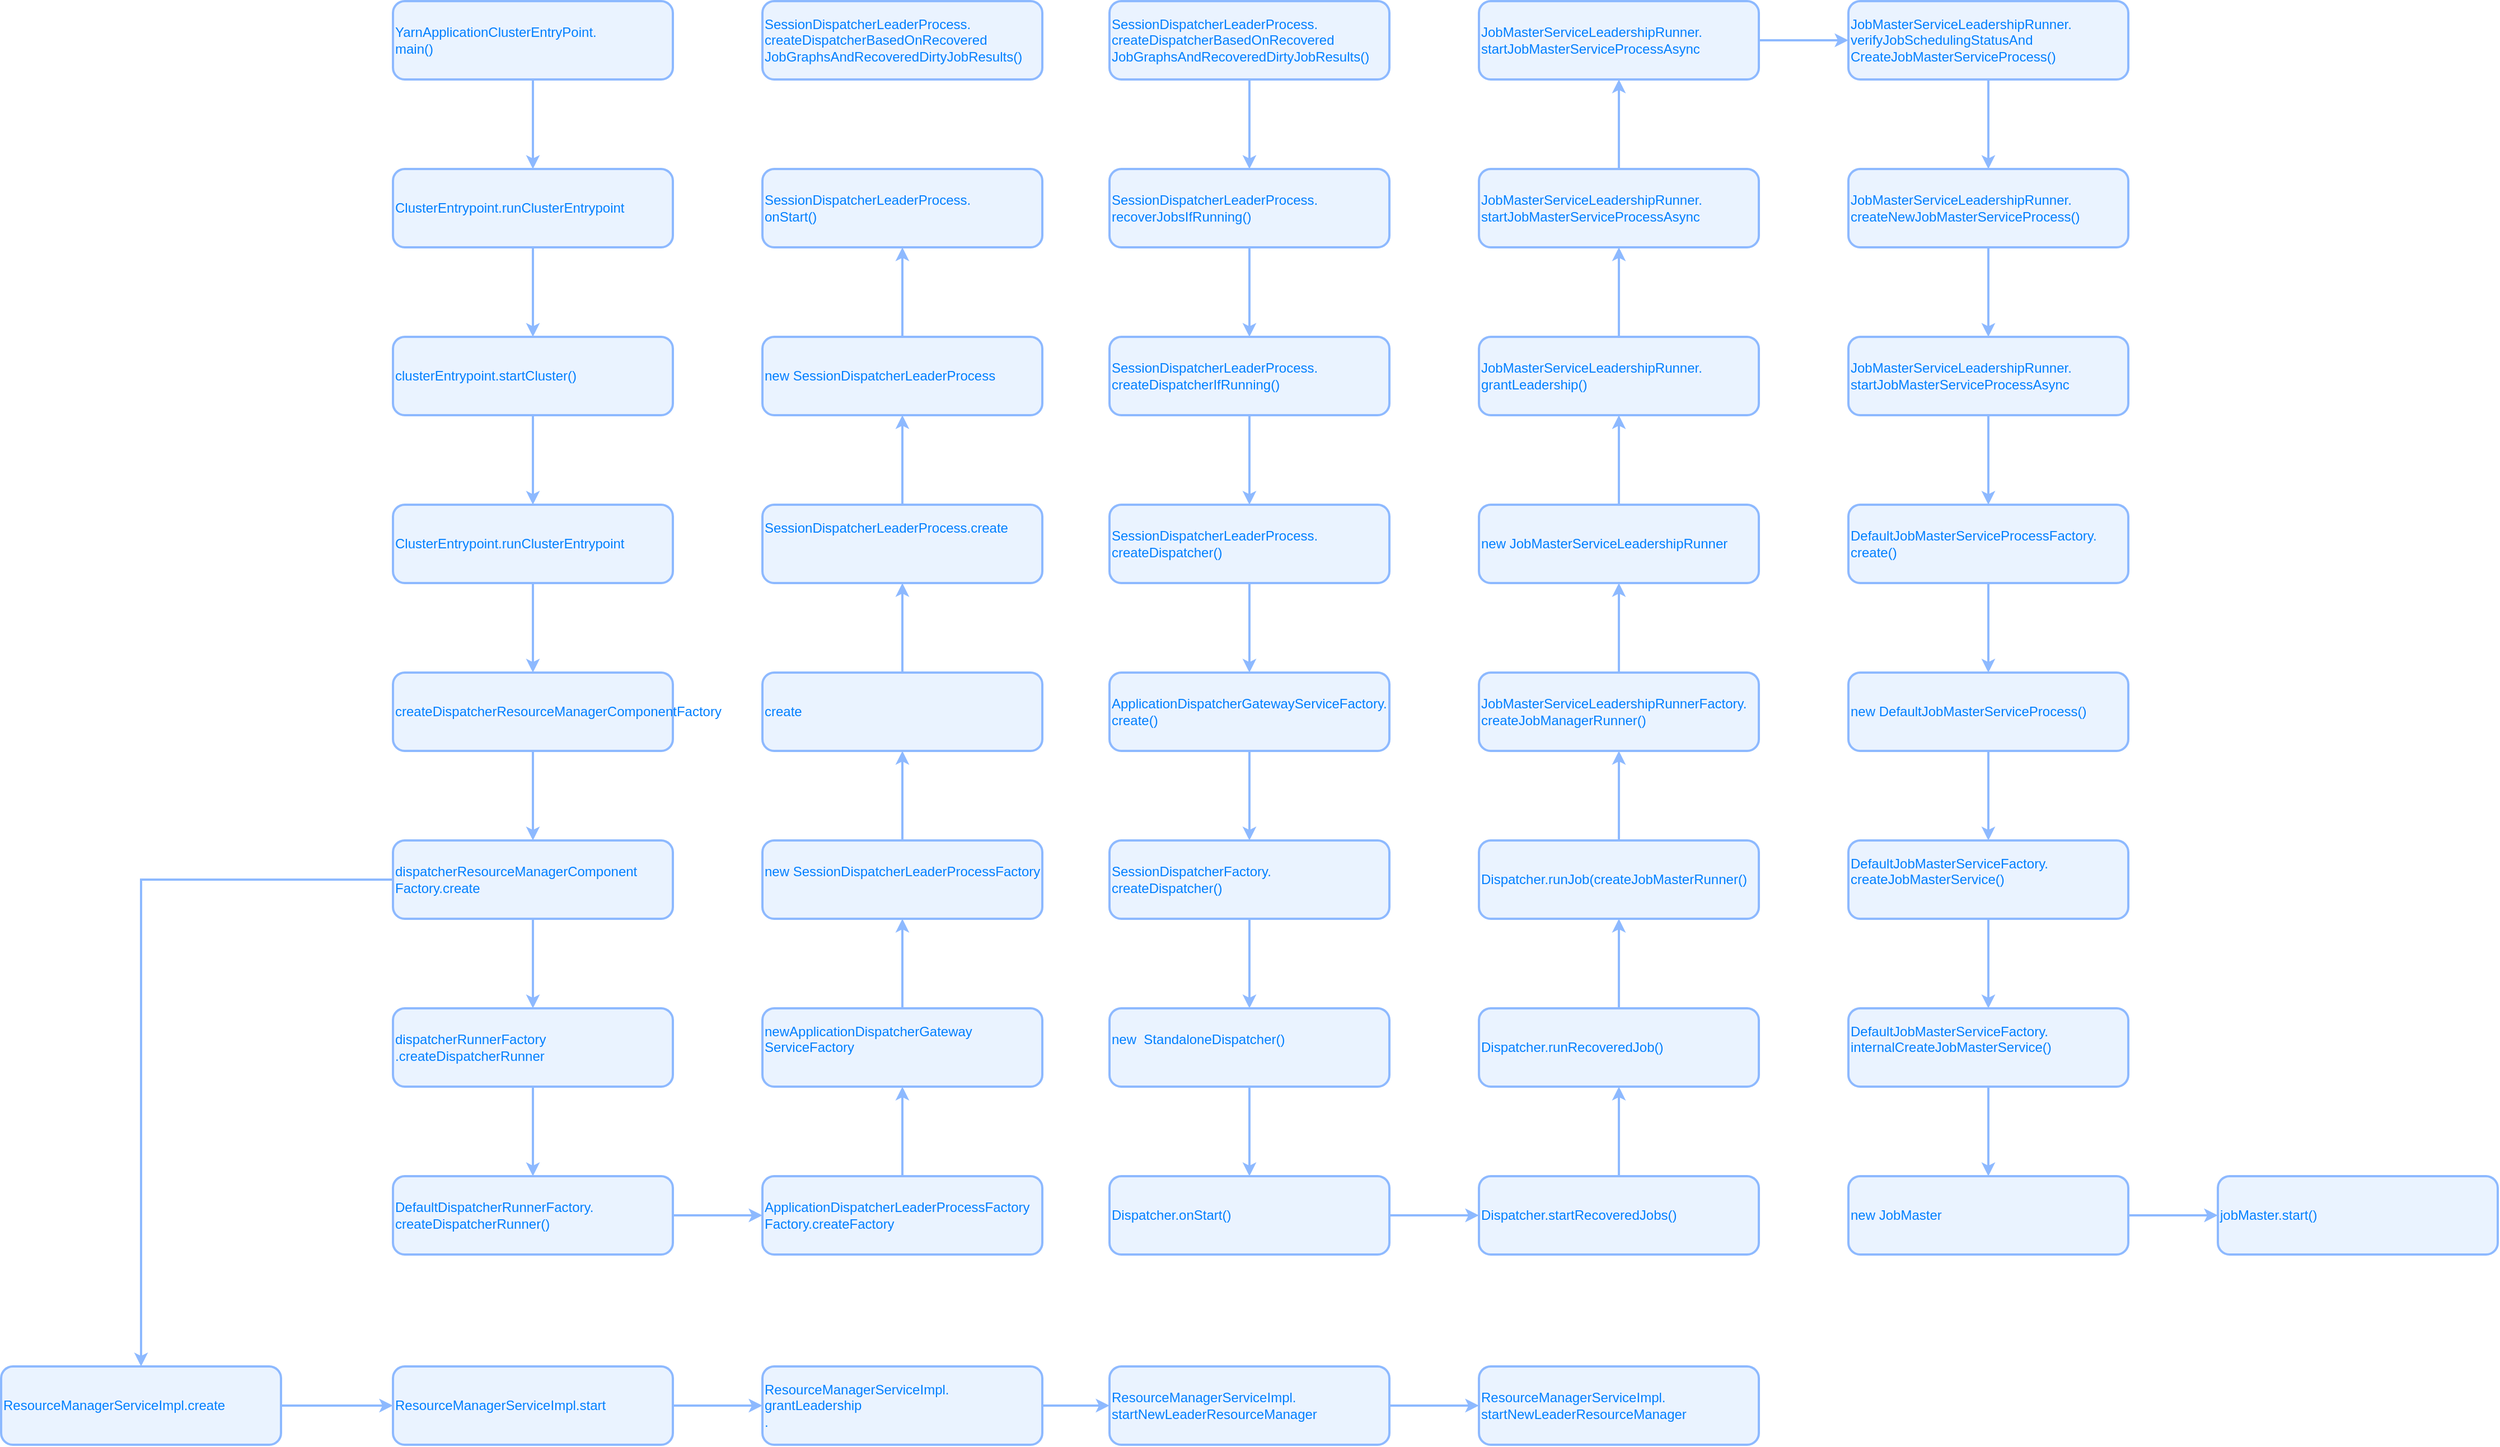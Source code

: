 <mxfile version="20.2.4" type="github">
  <diagram id="C5RBs43oDa-KdzZeNtuy" name="Page-1">
    <mxGraphModel dx="3327" dy="845" grid="0" gridSize="10" guides="1" tooltips="1" connect="1" arrows="1" fold="1" page="1" pageScale="1" pageWidth="827" pageHeight="1169" math="0" shadow="0">
      <root>
        <mxCell id="WIyWlLk6GJQsqaUBKTNV-0" />
        <mxCell id="WIyWlLk6GJQsqaUBKTNV-1" parent="WIyWlLk6GJQsqaUBKTNV-0" />
        <mxCell id="B7HNf2a2jgd1WP8cKd5H-3" value="" style="edgeStyle=orthogonalEdgeStyle;rounded=0;orthogonalLoop=1;jettySize=auto;html=1;fontColor=#007FFF;strokeColor=#8DB9FF;strokeWidth=2;" parent="WIyWlLk6GJQsqaUBKTNV-1" source="B7HNf2a2jgd1WP8cKd5H-0" target="B7HNf2a2jgd1WP8cKd5H-2" edge="1">
          <mxGeometry relative="1" as="geometry" />
        </mxCell>
        <mxCell id="B7HNf2a2jgd1WP8cKd5H-0" value="&lt;font color=&quot;#007fff&quot;&gt;SessionDispatcherLeaderProcess.&lt;br&gt;createDispatcherBasedOnRecovered&lt;br&gt;JobGraphsAndRecoveredDirtyJobResults()&lt;/font&gt;" style="rounded=1;whiteSpace=wrap;html=1;align=left;fillColor=#EAF3FF;strokeColor=#8DB9FF;strokeWidth=2;" parent="WIyWlLk6GJQsqaUBKTNV-1" vertex="1">
          <mxGeometry x="120" y="60" width="250" height="70" as="geometry" />
        </mxCell>
        <mxCell id="B7HNf2a2jgd1WP8cKd5H-6" value="" style="edgeStyle=orthogonalEdgeStyle;rounded=0;orthogonalLoop=1;jettySize=auto;html=1;fontColor=#FFFFFF;strokeColor=#8DB9FF;strokeWidth=2;" parent="WIyWlLk6GJQsqaUBKTNV-1" source="B7HNf2a2jgd1WP8cKd5H-2" target="B7HNf2a2jgd1WP8cKd5H-5" edge="1">
          <mxGeometry relative="1" as="geometry" />
        </mxCell>
        <mxCell id="B7HNf2a2jgd1WP8cKd5H-2" value="&lt;font color=&quot;#007fff&quot;&gt;SessionDispatcherLeaderProcess.&lt;br&gt;recoverJobsIfRunning()&lt;br&gt;&lt;/font&gt;" style="rounded=1;whiteSpace=wrap;html=1;align=left;fillColor=#EAF3FF;strokeColor=#8DB9FF;strokeWidth=2;" parent="WIyWlLk6GJQsqaUBKTNV-1" vertex="1">
          <mxGeometry x="120" y="210" width="250" height="70" as="geometry" />
        </mxCell>
        <mxCell id="B7HNf2a2jgd1WP8cKd5H-8" value="" style="edgeStyle=orthogonalEdgeStyle;rounded=0;orthogonalLoop=1;jettySize=auto;html=1;fontColor=#FFFFFF;strokeColor=#8DB9FF;strokeWidth=2;" parent="WIyWlLk6GJQsqaUBKTNV-1" source="B7HNf2a2jgd1WP8cKd5H-5" target="B7HNf2a2jgd1WP8cKd5H-7" edge="1">
          <mxGeometry relative="1" as="geometry" />
        </mxCell>
        <mxCell id="B7HNf2a2jgd1WP8cKd5H-5" value="&lt;font color=&quot;#007fff&quot;&gt;SessionDispatcherLeaderProcess.&lt;br&gt;createDispatcherIfRunning()&lt;br&gt;&lt;/font&gt;" style="rounded=1;whiteSpace=wrap;html=1;align=left;fillColor=#EAF3FF;strokeColor=#8DB9FF;strokeWidth=2;" parent="WIyWlLk6GJQsqaUBKTNV-1" vertex="1">
          <mxGeometry x="120" y="360" width="250" height="70" as="geometry" />
        </mxCell>
        <mxCell id="B7HNf2a2jgd1WP8cKd5H-10" value="" style="edgeStyle=orthogonalEdgeStyle;rounded=0;orthogonalLoop=1;jettySize=auto;html=1;fontColor=#FFFFFF;strokeColor=#8DB9FF;strokeWidth=2;" parent="WIyWlLk6GJQsqaUBKTNV-1" source="B7HNf2a2jgd1WP8cKd5H-7" target="B7HNf2a2jgd1WP8cKd5H-9" edge="1">
          <mxGeometry relative="1" as="geometry" />
        </mxCell>
        <mxCell id="B7HNf2a2jgd1WP8cKd5H-7" value="&lt;font color=&quot;#007fff&quot;&gt;SessionDispatcherLeaderProcess.&lt;br&gt;createDispatcher()&lt;br&gt;&lt;/font&gt;" style="rounded=1;whiteSpace=wrap;html=1;align=left;fillColor=#EAF3FF;strokeColor=#8DB9FF;strokeWidth=2;" parent="WIyWlLk6GJQsqaUBKTNV-1" vertex="1">
          <mxGeometry x="120" y="510" width="250" height="70" as="geometry" />
        </mxCell>
        <mxCell id="B7HNf2a2jgd1WP8cKd5H-12" value="" style="edgeStyle=orthogonalEdgeStyle;rounded=0;orthogonalLoop=1;jettySize=auto;html=1;fontColor=#FFFFFF;strokeColor=#8DB9FF;strokeWidth=2;" parent="WIyWlLk6GJQsqaUBKTNV-1" source="B7HNf2a2jgd1WP8cKd5H-9" target="B7HNf2a2jgd1WP8cKd5H-11" edge="1">
          <mxGeometry relative="1" as="geometry" />
        </mxCell>
        <mxCell id="B7HNf2a2jgd1WP8cKd5H-9" value="&lt;font color=&quot;#007fff&quot;&gt;ApplicationDispatcherGatewayServiceFactory.&lt;br&gt;create()&lt;br&gt;&lt;/font&gt;" style="rounded=1;whiteSpace=wrap;html=1;align=left;fillColor=#EAF3FF;strokeColor=#8DB9FF;strokeWidth=2;" parent="WIyWlLk6GJQsqaUBKTNV-1" vertex="1">
          <mxGeometry x="120" y="660" width="250" height="70" as="geometry" />
        </mxCell>
        <mxCell id="B7HNf2a2jgd1WP8cKd5H-14" value="" style="edgeStyle=orthogonalEdgeStyle;rounded=0;orthogonalLoop=1;jettySize=auto;html=1;fontColor=#FFFFFF;strokeColor=#8DB9FF;strokeWidth=2;" parent="WIyWlLk6GJQsqaUBKTNV-1" source="B7HNf2a2jgd1WP8cKd5H-11" target="B7HNf2a2jgd1WP8cKd5H-13" edge="1">
          <mxGeometry relative="1" as="geometry" />
        </mxCell>
        <mxCell id="B7HNf2a2jgd1WP8cKd5H-11" value="&lt;font color=&quot;#007fff&quot;&gt;SessionDispatcherFactory.&lt;br&gt;createDispatcher()&lt;br&gt;&lt;/font&gt;" style="rounded=1;whiteSpace=wrap;html=1;align=left;fillColor=#EAF3FF;strokeColor=#8DB9FF;strokeWidth=2;" parent="WIyWlLk6GJQsqaUBKTNV-1" vertex="1">
          <mxGeometry x="120" y="810" width="250" height="70" as="geometry" />
        </mxCell>
        <mxCell id="B7HNf2a2jgd1WP8cKd5H-16" value="" style="edgeStyle=orthogonalEdgeStyle;rounded=0;orthogonalLoop=1;jettySize=auto;html=1;fontColor=#FFFFFF;strokeColor=#8DB9FF;strokeWidth=2;" parent="WIyWlLk6GJQsqaUBKTNV-1" source="B7HNf2a2jgd1WP8cKd5H-13" target="B7HNf2a2jgd1WP8cKd5H-15" edge="1">
          <mxGeometry relative="1" as="geometry" />
        </mxCell>
        <mxCell id="B7HNf2a2jgd1WP8cKd5H-13" value="&lt;font color=&quot;#007fff&quot;&gt;new&amp;nbsp; StandaloneDispatcher()&lt;br&gt;&amp;nbsp;&lt;br&gt;&lt;/font&gt;" style="rounded=1;whiteSpace=wrap;html=1;align=left;fillColor=#EAF3FF;strokeColor=#8DB9FF;strokeWidth=2;" parent="WIyWlLk6GJQsqaUBKTNV-1" vertex="1">
          <mxGeometry x="120" y="960" width="250" height="70" as="geometry" />
        </mxCell>
        <mxCell id="B7HNf2a2jgd1WP8cKd5H-18" value="" style="edgeStyle=orthogonalEdgeStyle;rounded=0;orthogonalLoop=1;jettySize=auto;html=1;fontColor=#FFFFFF;strokeColor=#8DB9FF;strokeWidth=2;" parent="WIyWlLk6GJQsqaUBKTNV-1" source="B7HNf2a2jgd1WP8cKd5H-15" target="B7HNf2a2jgd1WP8cKd5H-17" edge="1">
          <mxGeometry relative="1" as="geometry" />
        </mxCell>
        <mxCell id="B7HNf2a2jgd1WP8cKd5H-15" value="&lt;font color=&quot;#007fff&quot;&gt;Dispatcher.onStart()&lt;br&gt;&lt;/font&gt;" style="rounded=1;whiteSpace=wrap;html=1;align=left;fillColor=#EAF3FF;strokeColor=#8DB9FF;strokeWidth=2;" parent="WIyWlLk6GJQsqaUBKTNV-1" vertex="1">
          <mxGeometry x="120" y="1110" width="250" height="70" as="geometry" />
        </mxCell>
        <mxCell id="B7HNf2a2jgd1WP8cKd5H-20" value="" style="edgeStyle=orthogonalEdgeStyle;rounded=0;orthogonalLoop=1;jettySize=auto;html=1;fontColor=#FFFFFF;strokeColor=#8DB9FF;strokeWidth=2;" parent="WIyWlLk6GJQsqaUBKTNV-1" source="B7HNf2a2jgd1WP8cKd5H-17" target="B7HNf2a2jgd1WP8cKd5H-19" edge="1">
          <mxGeometry relative="1" as="geometry" />
        </mxCell>
        <mxCell id="B7HNf2a2jgd1WP8cKd5H-17" value="&lt;font color=&quot;#007fff&quot;&gt;Dispatcher.startRecoveredJobs()&lt;br&gt;&lt;/font&gt;" style="rounded=1;whiteSpace=wrap;html=1;align=left;fillColor=#EAF3FF;strokeColor=#8DB9FF;strokeWidth=2;" parent="WIyWlLk6GJQsqaUBKTNV-1" vertex="1">
          <mxGeometry x="450" y="1110" width="250" height="70" as="geometry" />
        </mxCell>
        <mxCell id="B7HNf2a2jgd1WP8cKd5H-22" value="" style="edgeStyle=orthogonalEdgeStyle;rounded=0;orthogonalLoop=1;jettySize=auto;html=1;fontColor=#FFFFFF;strokeColor=#8DB9FF;strokeWidth=2;" parent="WIyWlLk6GJQsqaUBKTNV-1" source="B7HNf2a2jgd1WP8cKd5H-19" target="B7HNf2a2jgd1WP8cKd5H-21" edge="1">
          <mxGeometry relative="1" as="geometry" />
        </mxCell>
        <mxCell id="B7HNf2a2jgd1WP8cKd5H-19" value="&lt;font color=&quot;#007fff&quot;&gt;Dispatcher.runRecoveredJob()&lt;br&gt;&lt;/font&gt;" style="rounded=1;whiteSpace=wrap;html=1;align=left;fillColor=#EAF3FF;strokeColor=#8DB9FF;strokeWidth=2;" parent="WIyWlLk6GJQsqaUBKTNV-1" vertex="1">
          <mxGeometry x="450" y="960" width="250" height="70" as="geometry" />
        </mxCell>
        <mxCell id="B7HNf2a2jgd1WP8cKd5H-24" value="" style="edgeStyle=orthogonalEdgeStyle;rounded=0;orthogonalLoop=1;jettySize=auto;html=1;fontColor=#FFFFFF;strokeColor=#8DB9FF;strokeWidth=2;" parent="WIyWlLk6GJQsqaUBKTNV-1" source="B7HNf2a2jgd1WP8cKd5H-21" target="B7HNf2a2jgd1WP8cKd5H-23" edge="1">
          <mxGeometry relative="1" as="geometry" />
        </mxCell>
        <mxCell id="B7HNf2a2jgd1WP8cKd5H-21" value="&lt;font color=&quot;#007fff&quot;&gt;Dispatcher.runJob(createJobMasterRunner()&lt;br&gt;&lt;/font&gt;" style="rounded=1;whiteSpace=wrap;html=1;align=left;fillColor=#EAF3FF;strokeColor=#8DB9FF;strokeWidth=2;" parent="WIyWlLk6GJQsqaUBKTNV-1" vertex="1">
          <mxGeometry x="450" y="810" width="250" height="70" as="geometry" />
        </mxCell>
        <mxCell id="B7HNf2a2jgd1WP8cKd5H-26" value="" style="edgeStyle=orthogonalEdgeStyle;rounded=0;orthogonalLoop=1;jettySize=auto;html=1;fontColor=#FFFFFF;strokeColor=#8DB9FF;strokeWidth=2;" parent="WIyWlLk6GJQsqaUBKTNV-1" source="B7HNf2a2jgd1WP8cKd5H-23" target="B7HNf2a2jgd1WP8cKd5H-25" edge="1">
          <mxGeometry relative="1" as="geometry" />
        </mxCell>
        <mxCell id="B7HNf2a2jgd1WP8cKd5H-23" value="&lt;font color=&quot;#007fff&quot;&gt;JobMasterServiceLeadershipRunnerFactory.&lt;br&gt;createJobManagerRunner()&lt;br&gt;&lt;/font&gt;" style="rounded=1;whiteSpace=wrap;html=1;align=left;fillColor=#EAF3FF;strokeColor=#8DB9FF;strokeWidth=2;" parent="WIyWlLk6GJQsqaUBKTNV-1" vertex="1">
          <mxGeometry x="450" y="660" width="250" height="70" as="geometry" />
        </mxCell>
        <mxCell id="B7HNf2a2jgd1WP8cKd5H-28" value="" style="edgeStyle=orthogonalEdgeStyle;rounded=0;orthogonalLoop=1;jettySize=auto;html=1;fontColor=#FFFFFF;strokeColor=#8DB9FF;strokeWidth=2;" parent="WIyWlLk6GJQsqaUBKTNV-1" source="B7HNf2a2jgd1WP8cKd5H-25" target="B7HNf2a2jgd1WP8cKd5H-27" edge="1">
          <mxGeometry relative="1" as="geometry" />
        </mxCell>
        <mxCell id="B7HNf2a2jgd1WP8cKd5H-25" value="&lt;font color=&quot;#007fff&quot;&gt;new JobMasterServiceLeadershipRunner&lt;br&gt;&lt;/font&gt;" style="rounded=1;whiteSpace=wrap;html=1;align=left;fillColor=#EAF3FF;strokeColor=#8DB9FF;strokeWidth=2;" parent="WIyWlLk6GJQsqaUBKTNV-1" vertex="1">
          <mxGeometry x="450" y="510" width="250" height="70" as="geometry" />
        </mxCell>
        <mxCell id="B7HNf2a2jgd1WP8cKd5H-30" value="" style="edgeStyle=orthogonalEdgeStyle;rounded=0;orthogonalLoop=1;jettySize=auto;html=1;fontColor=#FFFFFF;strokeColor=#8DB9FF;strokeWidth=2;" parent="WIyWlLk6GJQsqaUBKTNV-1" source="B7HNf2a2jgd1WP8cKd5H-27" target="B7HNf2a2jgd1WP8cKd5H-29" edge="1">
          <mxGeometry relative="1" as="geometry" />
        </mxCell>
        <mxCell id="B7HNf2a2jgd1WP8cKd5H-27" value="&lt;font color=&quot;#007fff&quot;&gt;JobMasterServiceLeadershipRunner.&lt;br&gt;grantLeadership()&lt;br&gt;&lt;/font&gt;" style="rounded=1;whiteSpace=wrap;html=1;align=left;fillColor=#EAF3FF;strokeColor=#8DB9FF;strokeWidth=2;" parent="WIyWlLk6GJQsqaUBKTNV-1" vertex="1">
          <mxGeometry x="450" y="360" width="250" height="70" as="geometry" />
        </mxCell>
        <mxCell id="B7HNf2a2jgd1WP8cKd5H-32" value="" style="edgeStyle=orthogonalEdgeStyle;rounded=0;orthogonalLoop=1;jettySize=auto;html=1;fontColor=#FFFFFF;strokeColor=#8DB9FF;strokeWidth=2;" parent="WIyWlLk6GJQsqaUBKTNV-1" source="B7HNf2a2jgd1WP8cKd5H-29" target="B7HNf2a2jgd1WP8cKd5H-31" edge="1">
          <mxGeometry relative="1" as="geometry" />
        </mxCell>
        <mxCell id="B7HNf2a2jgd1WP8cKd5H-29" value="&lt;font color=&quot;#007fff&quot;&gt;&lt;br&gt;JobMasterServiceLeadershipRunner.&lt;br&gt;startJobMasterServiceProcessAsync&lt;br&gt;&lt;br&gt;&lt;/font&gt;" style="rounded=1;whiteSpace=wrap;html=1;align=left;fillColor=#EAF3FF;strokeColor=#8DB9FF;strokeWidth=2;" parent="WIyWlLk6GJQsqaUBKTNV-1" vertex="1">
          <mxGeometry x="450" y="210" width="250" height="70" as="geometry" />
        </mxCell>
        <mxCell id="B7HNf2a2jgd1WP8cKd5H-34" value="" style="edgeStyle=orthogonalEdgeStyle;rounded=0;orthogonalLoop=1;jettySize=auto;html=1;fontColor=#FFFFFF;strokeColor=#8DB9FF;strokeWidth=2;" parent="WIyWlLk6GJQsqaUBKTNV-1" source="B7HNf2a2jgd1WP8cKd5H-31" target="B7HNf2a2jgd1WP8cKd5H-33" edge="1">
          <mxGeometry relative="1" as="geometry" />
        </mxCell>
        <mxCell id="B7HNf2a2jgd1WP8cKd5H-31" value="&lt;font color=&quot;#007fff&quot;&gt;&lt;br&gt;JobMasterServiceLeadershipRunner.&lt;br&gt;startJobMasterServiceProcessAsync&lt;br&gt;&lt;br&gt;&lt;/font&gt;" style="rounded=1;whiteSpace=wrap;html=1;align=left;fillColor=#EAF3FF;strokeColor=#8DB9FF;strokeWidth=2;" parent="WIyWlLk6GJQsqaUBKTNV-1" vertex="1">
          <mxGeometry x="450" y="60" width="250" height="70" as="geometry" />
        </mxCell>
        <mxCell id="B7HNf2a2jgd1WP8cKd5H-36" value="" style="edgeStyle=orthogonalEdgeStyle;rounded=0;orthogonalLoop=1;jettySize=auto;html=1;fontColor=#FFFFFF;strokeColor=#8DB9FF;strokeWidth=2;" parent="WIyWlLk6GJQsqaUBKTNV-1" source="B7HNf2a2jgd1WP8cKd5H-33" target="B7HNf2a2jgd1WP8cKd5H-35" edge="1">
          <mxGeometry relative="1" as="geometry" />
        </mxCell>
        <mxCell id="B7HNf2a2jgd1WP8cKd5H-33" value="&lt;font color=&quot;#007fff&quot;&gt;&lt;br&gt;JobMasterServiceLeadershipRunner.&lt;br&gt;verifyJobSchedulingStatusAnd&lt;br&gt;CreateJobMasterServiceProcess()&lt;br&gt;&lt;br&gt;&lt;/font&gt;" style="rounded=1;whiteSpace=wrap;html=1;align=left;fillColor=#EAF3FF;strokeColor=#8DB9FF;strokeWidth=2;" parent="WIyWlLk6GJQsqaUBKTNV-1" vertex="1">
          <mxGeometry x="780" y="60" width="250" height="70" as="geometry" />
        </mxCell>
        <mxCell id="B7HNf2a2jgd1WP8cKd5H-38" value="" style="edgeStyle=orthogonalEdgeStyle;rounded=0;orthogonalLoop=1;jettySize=auto;html=1;fontColor=#FFFFFF;strokeColor=#8DB9FF;strokeWidth=2;" parent="WIyWlLk6GJQsqaUBKTNV-1" source="B7HNf2a2jgd1WP8cKd5H-35" target="B7HNf2a2jgd1WP8cKd5H-37" edge="1">
          <mxGeometry relative="1" as="geometry" />
        </mxCell>
        <mxCell id="B7HNf2a2jgd1WP8cKd5H-35" value="&lt;font color=&quot;#007fff&quot;&gt;JobMasterServiceLeadershipRunner.&lt;br&gt;createNewJobMasterServiceProcess()&lt;br&gt;&lt;/font&gt;" style="rounded=1;whiteSpace=wrap;html=1;align=left;fillColor=#EAF3FF;strokeColor=#8DB9FF;strokeWidth=2;" parent="WIyWlLk6GJQsqaUBKTNV-1" vertex="1">
          <mxGeometry x="780" y="210" width="250" height="70" as="geometry" />
        </mxCell>
        <mxCell id="B7HNf2a2jgd1WP8cKd5H-40" value="" style="edgeStyle=orthogonalEdgeStyle;rounded=0;orthogonalLoop=1;jettySize=auto;html=1;fontColor=#FFFFFF;strokeColor=#8DB9FF;strokeWidth=2;" parent="WIyWlLk6GJQsqaUBKTNV-1" source="B7HNf2a2jgd1WP8cKd5H-37" target="B7HNf2a2jgd1WP8cKd5H-39" edge="1">
          <mxGeometry relative="1" as="geometry" />
        </mxCell>
        <mxCell id="B7HNf2a2jgd1WP8cKd5H-37" value="&lt;font color=&quot;#007fff&quot;&gt;&lt;br&gt;JobMasterServiceLeadershipRunner.&lt;br&gt;startJobMasterServiceProcessAsync&lt;br&gt;&lt;br&gt;&lt;/font&gt;" style="rounded=1;whiteSpace=wrap;html=1;align=left;fillColor=#EAF3FF;strokeColor=#8DB9FF;strokeWidth=2;" parent="WIyWlLk6GJQsqaUBKTNV-1" vertex="1">
          <mxGeometry x="780" y="360" width="250" height="70" as="geometry" />
        </mxCell>
        <mxCell id="B7HNf2a2jgd1WP8cKd5H-42" value="" style="edgeStyle=orthogonalEdgeStyle;rounded=0;orthogonalLoop=1;jettySize=auto;html=1;fontColor=#FFFFFF;strokeColor=#8DB9FF;strokeWidth=2;" parent="WIyWlLk6GJQsqaUBKTNV-1" source="B7HNf2a2jgd1WP8cKd5H-39" target="B7HNf2a2jgd1WP8cKd5H-41" edge="1">
          <mxGeometry relative="1" as="geometry" />
        </mxCell>
        <mxCell id="B7HNf2a2jgd1WP8cKd5H-39" value="&lt;font color=&quot;#007fff&quot;&gt;&lt;br&gt;DefaultJobMasterServiceProcessFactory.&lt;br&gt;create()&lt;br&gt;&lt;br&gt;&lt;/font&gt;" style="rounded=1;whiteSpace=wrap;html=1;align=left;fillColor=#EAF3FF;strokeColor=#8DB9FF;strokeWidth=2;" parent="WIyWlLk6GJQsqaUBKTNV-1" vertex="1">
          <mxGeometry x="780" y="510" width="250" height="70" as="geometry" />
        </mxCell>
        <mxCell id="B7HNf2a2jgd1WP8cKd5H-44" value="" style="edgeStyle=orthogonalEdgeStyle;rounded=0;orthogonalLoop=1;jettySize=auto;html=1;fontColor=#FFFFFF;strokeColor=#8DB9FF;strokeWidth=2;" parent="WIyWlLk6GJQsqaUBKTNV-1" source="B7HNf2a2jgd1WP8cKd5H-41" target="B7HNf2a2jgd1WP8cKd5H-43" edge="1">
          <mxGeometry relative="1" as="geometry" />
        </mxCell>
        <mxCell id="B7HNf2a2jgd1WP8cKd5H-41" value="&lt;font color=&quot;#007fff&quot;&gt;new DefaultJobMasterServiceProcess()&lt;br&gt;&lt;/font&gt;" style="rounded=1;whiteSpace=wrap;html=1;align=left;fillColor=#EAF3FF;strokeColor=#8DB9FF;strokeWidth=2;" parent="WIyWlLk6GJQsqaUBKTNV-1" vertex="1">
          <mxGeometry x="780" y="660" width="250" height="70" as="geometry" />
        </mxCell>
        <mxCell id="B7HNf2a2jgd1WP8cKd5H-46" value="" style="edgeStyle=orthogonalEdgeStyle;rounded=0;orthogonalLoop=1;jettySize=auto;html=1;fontColor=#FFFFFF;strokeColor=#8DB9FF;strokeWidth=2;" parent="WIyWlLk6GJQsqaUBKTNV-1" source="B7HNf2a2jgd1WP8cKd5H-43" target="B7HNf2a2jgd1WP8cKd5H-45" edge="1">
          <mxGeometry relative="1" as="geometry" />
        </mxCell>
        <mxCell id="B7HNf2a2jgd1WP8cKd5H-43" value="&lt;font color=&quot;#007fff&quot;&gt;DefaultJobMasterServiceFactory.&lt;br&gt;createJobMasterService()&lt;br&gt;&lt;br&gt;&lt;/font&gt;" style="rounded=1;whiteSpace=wrap;html=1;align=left;fillColor=#EAF3FF;strokeColor=#8DB9FF;strokeWidth=2;" parent="WIyWlLk6GJQsqaUBKTNV-1" vertex="1">
          <mxGeometry x="780" y="810" width="250" height="70" as="geometry" />
        </mxCell>
        <mxCell id="B7HNf2a2jgd1WP8cKd5H-48" value="" style="edgeStyle=orthogonalEdgeStyle;rounded=0;orthogonalLoop=1;jettySize=auto;html=1;fontColor=#FFFFFF;strokeColor=#8DB9FF;strokeWidth=2;" parent="WIyWlLk6GJQsqaUBKTNV-1" source="B7HNf2a2jgd1WP8cKd5H-45" target="B7HNf2a2jgd1WP8cKd5H-47" edge="1">
          <mxGeometry relative="1" as="geometry" />
        </mxCell>
        <mxCell id="B7HNf2a2jgd1WP8cKd5H-45" value="&lt;font color=&quot;#007fff&quot;&gt;DefaultJobMasterServiceFactory.&lt;br&gt;internalCreateJobMasterService()&lt;br&gt;&lt;br&gt;&lt;/font&gt;" style="rounded=1;whiteSpace=wrap;html=1;align=left;fillColor=#EAF3FF;strokeColor=#8DB9FF;strokeWidth=2;" parent="WIyWlLk6GJQsqaUBKTNV-1" vertex="1">
          <mxGeometry x="780" y="960" width="250" height="70" as="geometry" />
        </mxCell>
        <mxCell id="B7HNf2a2jgd1WP8cKd5H-50" value="" style="edgeStyle=orthogonalEdgeStyle;rounded=0;orthogonalLoop=1;jettySize=auto;html=1;fontColor=#FFFFFF;strokeColor=#8DB9FF;strokeWidth=2;" parent="WIyWlLk6GJQsqaUBKTNV-1" source="B7HNf2a2jgd1WP8cKd5H-47" target="B7HNf2a2jgd1WP8cKd5H-49" edge="1">
          <mxGeometry relative="1" as="geometry" />
        </mxCell>
        <mxCell id="B7HNf2a2jgd1WP8cKd5H-47" value="&lt;font color=&quot;#007fff&quot;&gt;new JobMaster&lt;br&gt;&lt;/font&gt;" style="rounded=1;whiteSpace=wrap;html=1;align=left;fillColor=#EAF3FF;strokeColor=#8DB9FF;strokeWidth=2;" parent="WIyWlLk6GJQsqaUBKTNV-1" vertex="1">
          <mxGeometry x="780" y="1110" width="250" height="70" as="geometry" />
        </mxCell>
        <mxCell id="B7HNf2a2jgd1WP8cKd5H-49" value="&lt;font color=&quot;#007fff&quot;&gt;jobMaster.start()&lt;br&gt;&lt;/font&gt;" style="rounded=1;whiteSpace=wrap;html=1;align=left;fillColor=#EAF3FF;strokeColor=#8DB9FF;strokeWidth=2;" parent="WIyWlLk6GJQsqaUBKTNV-1" vertex="1">
          <mxGeometry x="1110" y="1110" width="250" height="70" as="geometry" />
        </mxCell>
        <mxCell id="B7HNf2a2jgd1WP8cKd5H-51" value="&lt;font color=&quot;#007fff&quot;&gt;SessionDispatcherLeaderProcess.&lt;br&gt;createDispatcherBasedOnRecovered&lt;br&gt;JobGraphsAndRecoveredDirtyJobResults()&lt;/font&gt;" style="rounded=1;whiteSpace=wrap;html=1;align=left;fillColor=#EAF3FF;strokeColor=#8DB9FF;strokeWidth=2;" parent="WIyWlLk6GJQsqaUBKTNV-1" vertex="1">
          <mxGeometry x="-190" y="60" width="250" height="70" as="geometry" />
        </mxCell>
        <mxCell id="B7HNf2a2jgd1WP8cKd5H-55" value="" style="edgeStyle=orthogonalEdgeStyle;rounded=0;orthogonalLoop=1;jettySize=auto;html=1;fontColor=#FFFFFF;strokeColor=#8DB9FF;strokeWidth=2;" parent="WIyWlLk6GJQsqaUBKTNV-1" source="B7HNf2a2jgd1WP8cKd5H-52" target="B7HNf2a2jgd1WP8cKd5H-54" edge="1">
          <mxGeometry relative="1" as="geometry" />
        </mxCell>
        <mxCell id="B7HNf2a2jgd1WP8cKd5H-52" value="&lt;font color=&quot;#007fff&quot;&gt;YarnApplicationClusterEntryPoint.&lt;br&gt;main()&lt;br&gt;&lt;/font&gt;" style="rounded=1;whiteSpace=wrap;html=1;align=left;fillColor=#EAF3FF;strokeColor=#8DB9FF;strokeWidth=2;" parent="WIyWlLk6GJQsqaUBKTNV-1" vertex="1">
          <mxGeometry x="-520" y="60" width="250" height="70" as="geometry" />
        </mxCell>
        <mxCell id="B7HNf2a2jgd1WP8cKd5H-57" value="" style="edgeStyle=orthogonalEdgeStyle;rounded=0;orthogonalLoop=1;jettySize=auto;html=1;fontColor=#FFFFFF;strokeColor=#8DB9FF;strokeWidth=2;" parent="WIyWlLk6GJQsqaUBKTNV-1" source="B7HNf2a2jgd1WP8cKd5H-54" target="B7HNf2a2jgd1WP8cKd5H-56" edge="1">
          <mxGeometry relative="1" as="geometry" />
        </mxCell>
        <mxCell id="B7HNf2a2jgd1WP8cKd5H-54" value="&lt;font color=&quot;#007fff&quot;&gt;ClusterEntrypoint.runClusterEntrypoint&lt;br&gt;&lt;/font&gt;" style="rounded=1;whiteSpace=wrap;html=1;align=left;fillColor=#EAF3FF;strokeColor=#8DB9FF;strokeWidth=2;" parent="WIyWlLk6GJQsqaUBKTNV-1" vertex="1">
          <mxGeometry x="-520" y="210" width="250" height="70" as="geometry" />
        </mxCell>
        <mxCell id="B7HNf2a2jgd1WP8cKd5H-59" value="" style="edgeStyle=orthogonalEdgeStyle;rounded=0;orthogonalLoop=1;jettySize=auto;html=1;fontColor=#FFFFFF;strokeColor=#8DB9FF;strokeWidth=2;" parent="WIyWlLk6GJQsqaUBKTNV-1" source="B7HNf2a2jgd1WP8cKd5H-56" target="B7HNf2a2jgd1WP8cKd5H-58" edge="1">
          <mxGeometry relative="1" as="geometry" />
        </mxCell>
        <mxCell id="B7HNf2a2jgd1WP8cKd5H-56" value="&lt;font color=&quot;#007fff&quot;&gt;clusterEntrypoint.startCluster()&lt;br&gt;&lt;/font&gt;" style="rounded=1;whiteSpace=wrap;html=1;align=left;fillColor=#EAF3FF;strokeColor=#8DB9FF;strokeWidth=2;" parent="WIyWlLk6GJQsqaUBKTNV-1" vertex="1">
          <mxGeometry x="-520" y="360" width="250" height="70" as="geometry" />
        </mxCell>
        <mxCell id="yZr3j9HksX1TUkm4nSlX-1" style="edgeStyle=orthogonalEdgeStyle;shape=connector;rounded=0;orthogonalLoop=1;jettySize=auto;html=1;exitX=0.5;exitY=1;exitDx=0;exitDy=0;entryX=0.5;entryY=0;entryDx=0;entryDy=0;labelBackgroundColor=default;fontFamily=Helvetica;fontSize=11;fontColor=#FFFFFF;endArrow=classic;strokeColor=#8DB9FF;strokeWidth=2;" edge="1" parent="WIyWlLk6GJQsqaUBKTNV-1" source="B7HNf2a2jgd1WP8cKd5H-58" target="B7HNf2a2jgd1WP8cKd5H-60">
          <mxGeometry relative="1" as="geometry" />
        </mxCell>
        <mxCell id="B7HNf2a2jgd1WP8cKd5H-58" value="&lt;font color=&quot;#007fff&quot;&gt;ClusterEntrypoint.runClusterEntrypoint&lt;br&gt;&lt;/font&gt;" style="rounded=1;whiteSpace=wrap;html=1;align=left;fillColor=#EAF3FF;strokeColor=#8DB9FF;strokeWidth=2;" parent="WIyWlLk6GJQsqaUBKTNV-1" vertex="1">
          <mxGeometry x="-520" y="510" width="250" height="70" as="geometry" />
        </mxCell>
        <mxCell id="B7HNf2a2jgd1WP8cKd5H-63" value="" style="edgeStyle=orthogonalEdgeStyle;rounded=0;orthogonalLoop=1;jettySize=auto;html=1;fontColor=#FFFFFF;strokeColor=#8DB9FF;strokeWidth=2;" parent="WIyWlLk6GJQsqaUBKTNV-1" source="B7HNf2a2jgd1WP8cKd5H-60" target="B7HNf2a2jgd1WP8cKd5H-62" edge="1">
          <mxGeometry relative="1" as="geometry" />
        </mxCell>
        <mxCell id="B7HNf2a2jgd1WP8cKd5H-60" value="&lt;font color=&quot;#007fff&quot;&gt;createDispatcherResourceManagerComponentFactory&lt;br&gt;&lt;/font&gt;" style="rounded=1;whiteSpace=wrap;html=1;align=left;fillColor=#EAF3FF;strokeColor=#8DB9FF;strokeWidth=2;" parent="WIyWlLk6GJQsqaUBKTNV-1" vertex="1">
          <mxGeometry x="-520" y="660" width="250" height="70" as="geometry" />
        </mxCell>
        <mxCell id="B7HNf2a2jgd1WP8cKd5H-65" value="" style="edgeStyle=orthogonalEdgeStyle;rounded=0;orthogonalLoop=1;jettySize=auto;html=1;fontColor=#FFFFFF;strokeColor=#8DB9FF;strokeWidth=2;" parent="WIyWlLk6GJQsqaUBKTNV-1" source="B7HNf2a2jgd1WP8cKd5H-62" target="B7HNf2a2jgd1WP8cKd5H-64" edge="1">
          <mxGeometry relative="1" as="geometry" />
        </mxCell>
        <mxCell id="B7HNf2a2jgd1WP8cKd5H-83" value="" style="edgeStyle=orthogonalEdgeStyle;rounded=0;orthogonalLoop=1;jettySize=auto;html=1;fontColor=#FFFFFF;strokeColor=#8DB9FF;strokeWidth=2;" parent="WIyWlLk6GJQsqaUBKTNV-1" source="B7HNf2a2jgd1WP8cKd5H-62" target="B7HNf2a2jgd1WP8cKd5H-82" edge="1">
          <mxGeometry relative="1" as="geometry" />
        </mxCell>
        <mxCell id="B7HNf2a2jgd1WP8cKd5H-62" value="&lt;font color=&quot;#007fff&quot;&gt;dispatcherResourceManagerComponent&lt;br&gt;Factory.create&lt;br&gt;&lt;/font&gt;" style="rounded=1;whiteSpace=wrap;html=1;align=left;fillColor=#EAF3FF;strokeColor=#8DB9FF;strokeWidth=2;" parent="WIyWlLk6GJQsqaUBKTNV-1" vertex="1">
          <mxGeometry x="-520" y="810" width="250" height="70" as="geometry" />
        </mxCell>
        <mxCell id="B7HNf2a2jgd1WP8cKd5H-67" value="" style="edgeStyle=orthogonalEdgeStyle;rounded=0;orthogonalLoop=1;jettySize=auto;html=1;fontColor=#FFFFFF;strokeColor=#8DB9FF;strokeWidth=2;" parent="WIyWlLk6GJQsqaUBKTNV-1" source="B7HNf2a2jgd1WP8cKd5H-64" target="B7HNf2a2jgd1WP8cKd5H-66" edge="1">
          <mxGeometry relative="1" as="geometry" />
        </mxCell>
        <mxCell id="B7HNf2a2jgd1WP8cKd5H-64" value="&lt;font color=&quot;#007fff&quot;&gt;dispatcherRunnerFactory&lt;br&gt;.createDispatcherRunner&lt;br&gt;&lt;/font&gt;" style="rounded=1;whiteSpace=wrap;html=1;align=left;fillColor=#EAF3FF;strokeColor=#8DB9FF;strokeWidth=2;" parent="WIyWlLk6GJQsqaUBKTNV-1" vertex="1">
          <mxGeometry x="-520" y="960" width="250" height="70" as="geometry" />
        </mxCell>
        <mxCell id="B7HNf2a2jgd1WP8cKd5H-69" value="" style="edgeStyle=orthogonalEdgeStyle;rounded=0;orthogonalLoop=1;jettySize=auto;html=1;fontColor=#FFFFFF;strokeColor=#8DB9FF;strokeWidth=2;" parent="WIyWlLk6GJQsqaUBKTNV-1" source="B7HNf2a2jgd1WP8cKd5H-66" target="B7HNf2a2jgd1WP8cKd5H-68" edge="1">
          <mxGeometry relative="1" as="geometry" />
        </mxCell>
        <mxCell id="B7HNf2a2jgd1WP8cKd5H-66" value="&lt;font color=&quot;#007fff&quot;&gt;DefaultDispatcherRunnerFactory.&lt;br&gt;createDispatcherRunner()&lt;br&gt;&lt;/font&gt;" style="rounded=1;whiteSpace=wrap;html=1;align=left;fillColor=#EAF3FF;strokeColor=#8DB9FF;strokeWidth=2;" parent="WIyWlLk6GJQsqaUBKTNV-1" vertex="1">
          <mxGeometry x="-520" y="1110" width="250" height="70" as="geometry" />
        </mxCell>
        <mxCell id="B7HNf2a2jgd1WP8cKd5H-71" value="" style="edgeStyle=orthogonalEdgeStyle;rounded=0;orthogonalLoop=1;jettySize=auto;html=1;fontColor=#FFFFFF;strokeColor=#8DB9FF;strokeWidth=2;" parent="WIyWlLk6GJQsqaUBKTNV-1" source="B7HNf2a2jgd1WP8cKd5H-68" target="B7HNf2a2jgd1WP8cKd5H-70" edge="1">
          <mxGeometry relative="1" as="geometry" />
        </mxCell>
        <mxCell id="B7HNf2a2jgd1WP8cKd5H-68" value="&lt;font color=&quot;#007fff&quot;&gt;ApplicationDispatcherLeaderProcessFactory&lt;br&gt;Factory.createFactory&lt;br&gt;&lt;/font&gt;" style="rounded=1;whiteSpace=wrap;html=1;align=left;fillColor=#EAF3FF;strokeColor=#8DB9FF;strokeWidth=2;" parent="WIyWlLk6GJQsqaUBKTNV-1" vertex="1">
          <mxGeometry x="-190" y="1110" width="250" height="70" as="geometry" />
        </mxCell>
        <mxCell id="B7HNf2a2jgd1WP8cKd5H-73" value="" style="edgeStyle=orthogonalEdgeStyle;rounded=0;orthogonalLoop=1;jettySize=auto;html=1;fontColor=#FFFFFF;strokeColor=#8DB9FF;strokeWidth=2;" parent="WIyWlLk6GJQsqaUBKTNV-1" source="B7HNf2a2jgd1WP8cKd5H-70" target="B7HNf2a2jgd1WP8cKd5H-72" edge="1">
          <mxGeometry relative="1" as="geometry" />
        </mxCell>
        <mxCell id="B7HNf2a2jgd1WP8cKd5H-70" value="&lt;font color=&quot;#007fff&quot;&gt;newApplicationDispatcherGateway&lt;br&gt;ServiceFactory&lt;br&gt;&amp;nbsp;&lt;br&gt;&lt;/font&gt;" style="rounded=1;whiteSpace=wrap;html=1;align=left;fillColor=#EAF3FF;strokeColor=#8DB9FF;strokeWidth=2;" parent="WIyWlLk6GJQsqaUBKTNV-1" vertex="1">
          <mxGeometry x="-190" y="960" width="250" height="70" as="geometry" />
        </mxCell>
        <mxCell id="B7HNf2a2jgd1WP8cKd5H-75" value="" style="edgeStyle=orthogonalEdgeStyle;rounded=0;orthogonalLoop=1;jettySize=auto;html=1;fontColor=#FFFFFF;strokeColor=#8DB9FF;strokeWidth=2;" parent="WIyWlLk6GJQsqaUBKTNV-1" source="B7HNf2a2jgd1WP8cKd5H-72" target="B7HNf2a2jgd1WP8cKd5H-74" edge="1">
          <mxGeometry relative="1" as="geometry" />
        </mxCell>
        <mxCell id="B7HNf2a2jgd1WP8cKd5H-72" value="&lt;font color=&quot;#007fff&quot;&gt;new SessionDispatcherLeaderProcessFactory&lt;br&gt;&amp;nbsp;&lt;br&gt;&lt;/font&gt;" style="rounded=1;whiteSpace=wrap;html=1;align=left;fillColor=#EAF3FF;strokeColor=#8DB9FF;strokeWidth=2;" parent="WIyWlLk6GJQsqaUBKTNV-1" vertex="1">
          <mxGeometry x="-190" y="810" width="250" height="70" as="geometry" />
        </mxCell>
        <mxCell id="B7HNf2a2jgd1WP8cKd5H-77" value="" style="edgeStyle=orthogonalEdgeStyle;rounded=0;orthogonalLoop=1;jettySize=auto;html=1;fontColor=#FFFFFF;strokeColor=#8DB9FF;strokeWidth=2;" parent="WIyWlLk6GJQsqaUBKTNV-1" source="B7HNf2a2jgd1WP8cKd5H-74" target="B7HNf2a2jgd1WP8cKd5H-76" edge="1">
          <mxGeometry relative="1" as="geometry" />
        </mxCell>
        <mxCell id="B7HNf2a2jgd1WP8cKd5H-74" value="&lt;font color=&quot;#007fff&quot;&gt;create&lt;br&gt;&lt;/font&gt;" style="rounded=1;whiteSpace=wrap;html=1;align=left;fillColor=#EAF3FF;strokeColor=#8DB9FF;strokeWidth=2;" parent="WIyWlLk6GJQsqaUBKTNV-1" vertex="1">
          <mxGeometry x="-190" y="660" width="250" height="70" as="geometry" />
        </mxCell>
        <mxCell id="B7HNf2a2jgd1WP8cKd5H-79" value="" style="edgeStyle=orthogonalEdgeStyle;rounded=0;orthogonalLoop=1;jettySize=auto;html=1;fontColor=#FFFFFF;strokeColor=#8DB9FF;strokeWidth=2;" parent="WIyWlLk6GJQsqaUBKTNV-1" source="B7HNf2a2jgd1WP8cKd5H-76" target="B7HNf2a2jgd1WP8cKd5H-78" edge="1">
          <mxGeometry relative="1" as="geometry" />
        </mxCell>
        <mxCell id="B7HNf2a2jgd1WP8cKd5H-76" value="&lt;font color=&quot;#007fff&quot;&gt;SessionDispatcherLeaderProcess.create&lt;br&gt;&lt;br&gt;&amp;nbsp;&lt;br&gt;&lt;/font&gt;" style="rounded=1;whiteSpace=wrap;html=1;align=left;fillColor=#EAF3FF;strokeColor=#8DB9FF;strokeWidth=2;" parent="WIyWlLk6GJQsqaUBKTNV-1" vertex="1">
          <mxGeometry x="-190" y="510" width="250" height="70" as="geometry" />
        </mxCell>
        <mxCell id="B7HNf2a2jgd1WP8cKd5H-81" value="" style="edgeStyle=orthogonalEdgeStyle;rounded=0;orthogonalLoop=1;jettySize=auto;html=1;fontColor=#FFFFFF;strokeColor=#8DB9FF;strokeWidth=2;" parent="WIyWlLk6GJQsqaUBKTNV-1" source="B7HNf2a2jgd1WP8cKd5H-78" target="B7HNf2a2jgd1WP8cKd5H-80" edge="1">
          <mxGeometry relative="1" as="geometry" />
        </mxCell>
        <mxCell id="B7HNf2a2jgd1WP8cKd5H-78" value="&lt;font color=&quot;#007fff&quot;&gt;new SessionDispatcherLeaderProcess&lt;br&gt;&lt;/font&gt;" style="rounded=1;whiteSpace=wrap;html=1;align=left;fillColor=#EAF3FF;strokeColor=#8DB9FF;strokeWidth=2;" parent="WIyWlLk6GJQsqaUBKTNV-1" vertex="1">
          <mxGeometry x="-190" y="360" width="250" height="70" as="geometry" />
        </mxCell>
        <mxCell id="B7HNf2a2jgd1WP8cKd5H-80" value="&lt;span style=&quot;color: rgb(0, 127, 255);&quot;&gt;SessionDispatcherLeaderProcess.&lt;br&gt;&lt;/span&gt;&lt;font color=&quot;#007fff&quot;&gt;onStart()&lt;br&gt;&lt;/font&gt;" style="rounded=1;whiteSpace=wrap;html=1;align=left;fillColor=#EAF3FF;strokeColor=#8DB9FF;strokeWidth=2;" parent="WIyWlLk6GJQsqaUBKTNV-1" vertex="1">
          <mxGeometry x="-190" y="210" width="250" height="70" as="geometry" />
        </mxCell>
        <mxCell id="B7HNf2a2jgd1WP8cKd5H-85" value="" style="edgeStyle=orthogonalEdgeStyle;rounded=0;orthogonalLoop=1;jettySize=auto;html=1;fontColor=#FFFFFF;strokeColor=#8DB9FF;strokeWidth=2;" parent="WIyWlLk6GJQsqaUBKTNV-1" source="B7HNf2a2jgd1WP8cKd5H-82" target="B7HNf2a2jgd1WP8cKd5H-84" edge="1">
          <mxGeometry relative="1" as="geometry" />
        </mxCell>
        <mxCell id="B7HNf2a2jgd1WP8cKd5H-82" value="&lt;font color=&quot;#007fff&quot;&gt;ResourceManagerServiceImpl.create&lt;br&gt;&lt;/font&gt;" style="rounded=1;whiteSpace=wrap;html=1;align=left;fillColor=#EAF3FF;strokeColor=#8DB9FF;strokeWidth=2;" parent="WIyWlLk6GJQsqaUBKTNV-1" vertex="1">
          <mxGeometry x="-870" y="1280" width="250" height="70" as="geometry" />
        </mxCell>
        <mxCell id="B7HNf2a2jgd1WP8cKd5H-87" value="" style="edgeStyle=orthogonalEdgeStyle;rounded=0;orthogonalLoop=1;jettySize=auto;html=1;fontColor=#FFFFFF;strokeColor=#8DB9FF;strokeWidth=2;" parent="WIyWlLk6GJQsqaUBKTNV-1" source="B7HNf2a2jgd1WP8cKd5H-84" target="B7HNf2a2jgd1WP8cKd5H-86" edge="1">
          <mxGeometry relative="1" as="geometry" />
        </mxCell>
        <mxCell id="B7HNf2a2jgd1WP8cKd5H-84" value="&lt;font color=&quot;#007fff&quot;&gt;ResourceManagerServiceImpl.start&lt;br&gt;&lt;/font&gt;" style="rounded=1;whiteSpace=wrap;html=1;align=left;fillColor=#EAF3FF;strokeColor=#8DB9FF;strokeWidth=2;" parent="WIyWlLk6GJQsqaUBKTNV-1" vertex="1">
          <mxGeometry x="-520" y="1280" width="250" height="70" as="geometry" />
        </mxCell>
        <mxCell id="B7HNf2a2jgd1WP8cKd5H-89" value="" style="edgeStyle=orthogonalEdgeStyle;rounded=0;orthogonalLoop=1;jettySize=auto;html=1;fontColor=#FFFFFF;strokeColor=#8DB9FF;strokeWidth=2;" parent="WIyWlLk6GJQsqaUBKTNV-1" source="B7HNf2a2jgd1WP8cKd5H-86" target="B7HNf2a2jgd1WP8cKd5H-88" edge="1">
          <mxGeometry relative="1" as="geometry" />
        </mxCell>
        <mxCell id="B7HNf2a2jgd1WP8cKd5H-86" value="&lt;font color=&quot;#007fff&quot;&gt;ResourceManagerServiceImpl.&lt;br&gt;grantLeadership&lt;br&gt;.&lt;br&gt;&lt;/font&gt;" style="rounded=1;whiteSpace=wrap;html=1;align=left;fillColor=#EAF3FF;strokeColor=#8DB9FF;strokeWidth=2;" parent="WIyWlLk6GJQsqaUBKTNV-1" vertex="1">
          <mxGeometry x="-190" y="1280" width="250" height="70" as="geometry" />
        </mxCell>
        <mxCell id="B7HNf2a2jgd1WP8cKd5H-91" value="" style="edgeStyle=orthogonalEdgeStyle;rounded=0;orthogonalLoop=1;jettySize=auto;html=1;fontColor=#FFFFFF;strokeColor=#8DB9FF;strokeWidth=2;" parent="WIyWlLk6GJQsqaUBKTNV-1" source="B7HNf2a2jgd1WP8cKd5H-88" target="B7HNf2a2jgd1WP8cKd5H-90" edge="1">
          <mxGeometry relative="1" as="geometry" />
        </mxCell>
        <mxCell id="B7HNf2a2jgd1WP8cKd5H-88" value="&lt;font color=&quot;#007fff&quot;&gt;ResourceManagerServiceImpl.&lt;br&gt;startNewLeaderResourceManager&lt;br&gt;&lt;/font&gt;" style="rounded=1;whiteSpace=wrap;html=1;align=left;fillColor=#EAF3FF;strokeColor=#8DB9FF;strokeWidth=2;" parent="WIyWlLk6GJQsqaUBKTNV-1" vertex="1">
          <mxGeometry x="120" y="1280" width="250" height="70" as="geometry" />
        </mxCell>
        <mxCell id="B7HNf2a2jgd1WP8cKd5H-90" value="&lt;font color=&quot;#007fff&quot;&gt;ResourceManagerServiceImpl.&lt;br&gt;startNewLeaderResourceManager&lt;br&gt;&lt;/font&gt;" style="rounded=1;whiteSpace=wrap;html=1;align=left;fillColor=#EAF3FF;strokeColor=#8DB9FF;strokeWidth=2;" parent="WIyWlLk6GJQsqaUBKTNV-1" vertex="1">
          <mxGeometry x="450" y="1280" width="250" height="70" as="geometry" />
        </mxCell>
      </root>
    </mxGraphModel>
  </diagram>
</mxfile>
